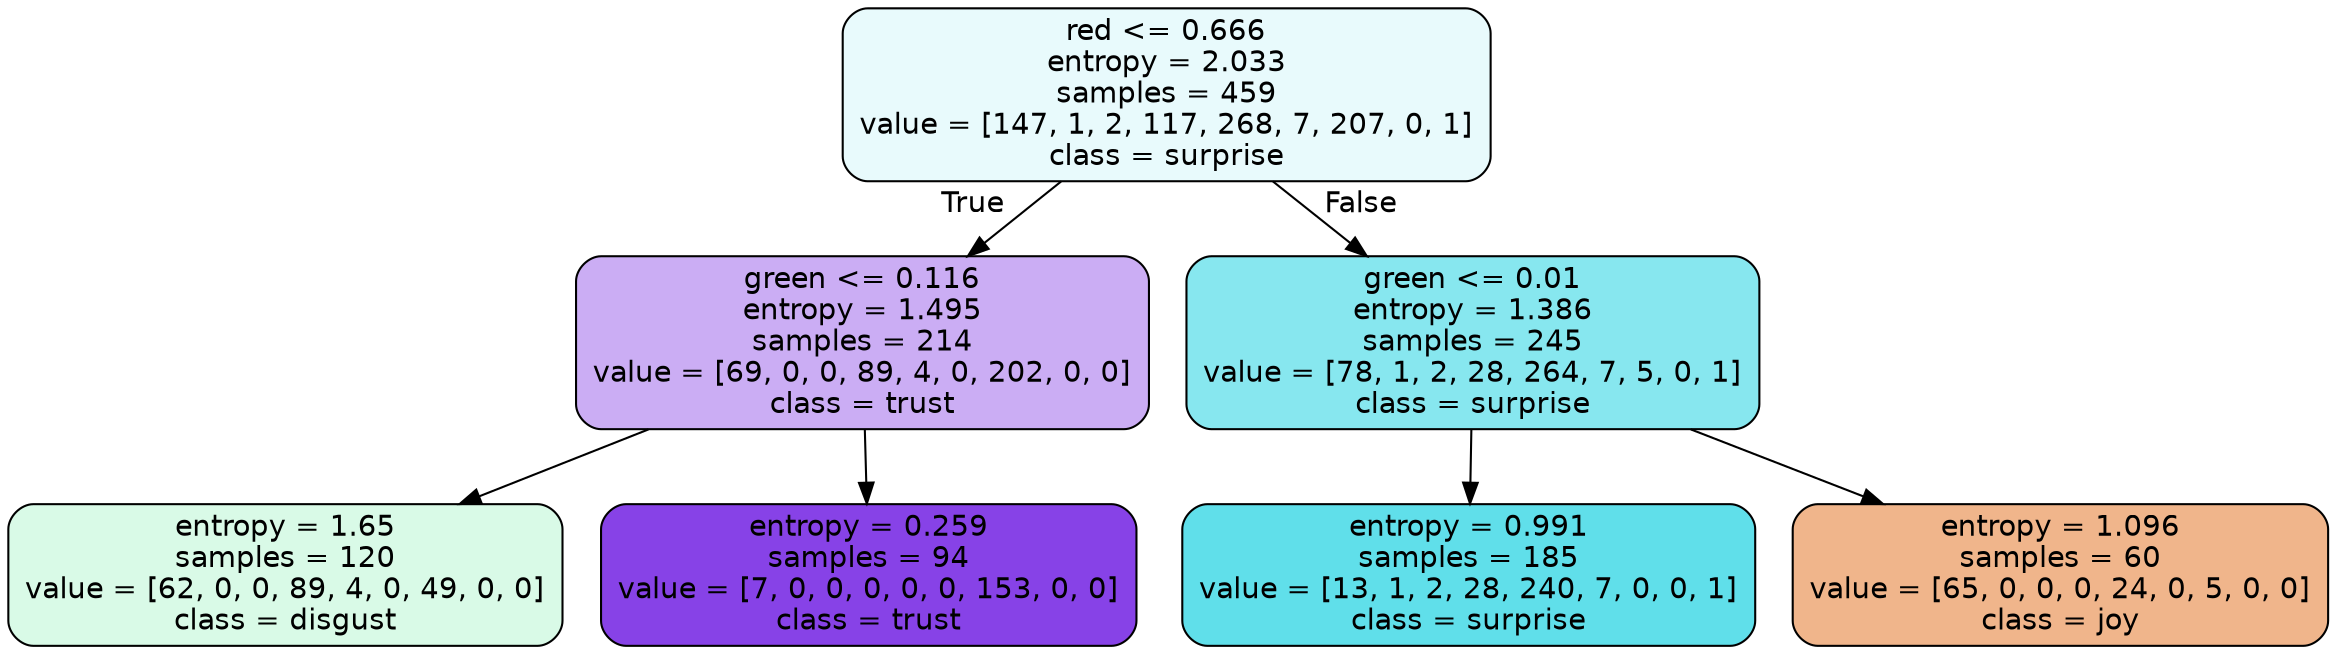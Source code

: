 digraph Tree {
node [shape=box, style="filled, rounded", color="black", fontname=helvetica] ;
edge [fontname=helvetica] ;
0 [label="red <= 0.666\nentropy = 2.033\nsamples = 459\nvalue = [147, 1, 2, 117, 268, 7, 207, 0, 1]\nclass = surprise", fillcolor="#39d7e51d"] ;
1 [label="green <= 0.116\nentropy = 1.495\nsamples = 214\nvalue = [69, 0, 0, 89, 4, 0, 202, 0, 0]\nclass = trust", fillcolor="#8139e569"] ;
0 -> 1 [labeldistance=2.5, labelangle=45, headlabel="True"] ;
2 [label="entropy = 1.65\nsamples = 120\nvalue = [62, 0, 0, 89, 4, 0, 49, 0, 0]\nclass = disgust", fillcolor="#39e58130"] ;
1 -> 2 ;
3 [label="entropy = 0.259\nsamples = 94\nvalue = [7, 0, 0, 0, 0, 0, 153, 0, 0]\nclass = trust", fillcolor="#8139e5f3"] ;
1 -> 3 ;
4 [label="green <= 0.01\nentropy = 1.386\nsamples = 245\nvalue = [78, 1, 2, 28, 264, 7, 5, 0, 1]\nclass = surprise", fillcolor="#39d7e59a"] ;
0 -> 4 [labeldistance=2.5, labelangle=-45, headlabel="False"] ;
5 [label="entropy = 0.991\nsamples = 185\nvalue = [13, 1, 2, 28, 240, 7, 0, 0, 1]\nclass = surprise", fillcolor="#39d7e5cd"] ;
4 -> 5 ;
6 [label="entropy = 1.096\nsamples = 60\nvalue = [65, 0, 0, 0, 24, 0, 5, 0, 0]\nclass = joy", fillcolor="#e5813995"] ;
4 -> 6 ;
}